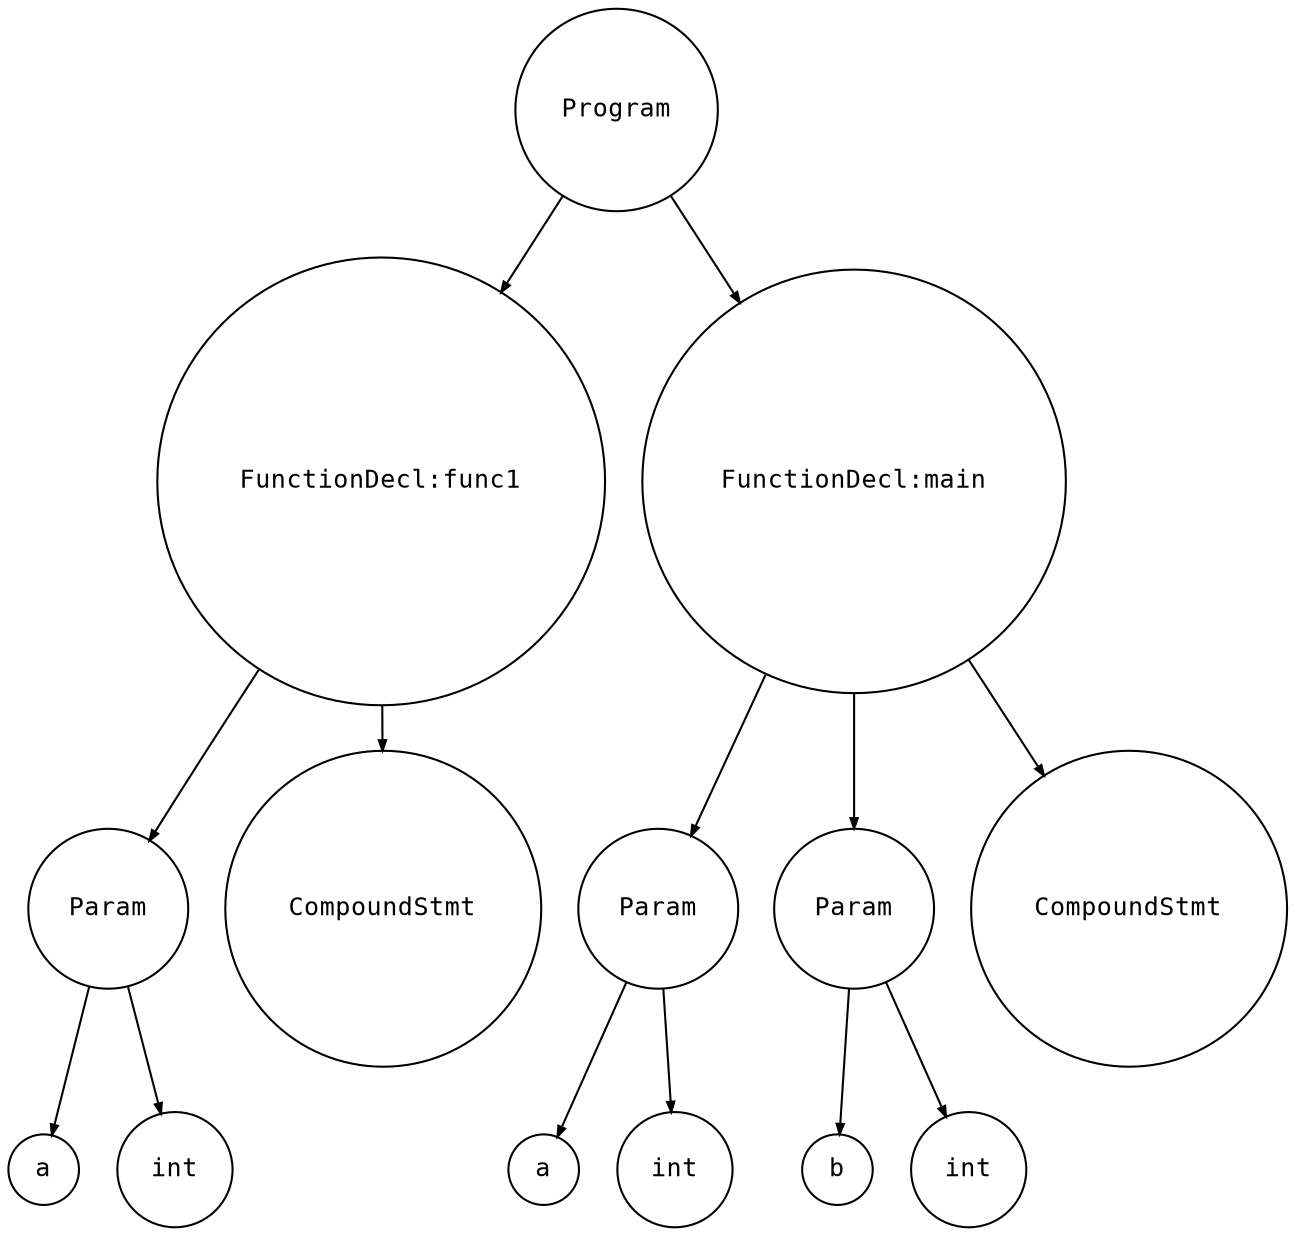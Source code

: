 digraph astgraph {
  node [shape=circle, fontsize=12, fontname="Courier", height=.1];
  ranksep=.3;
  edge [arrowsize=.5]

  node1 [label="Program"]
  node2 [label="FunctionDecl:func1"]
  node3 [label="Param"]
  node4 [label="a"]
  node3 -> node4
  node5 [label="int"]
  node3 -> node5
  node2 -> node3
  node6 [label="CompoundStmt"]
  node2 -> node6
  node1 -> node2
  node7 [label="FunctionDecl:main"]
  node8 [label="Param"]
  node9 [label="a"]
  node8 -> node9
  node10 [label="int"]
  node8 -> node10
  node7 -> node8
  node11 [label="Param"]
  node12 [label="b"]
  node11 -> node12
  node13 [label="int"]
  node11 -> node13
  node7 -> node11
  node14 [label="CompoundStmt"]
  node7 -> node14
  node1 -> node7
}
